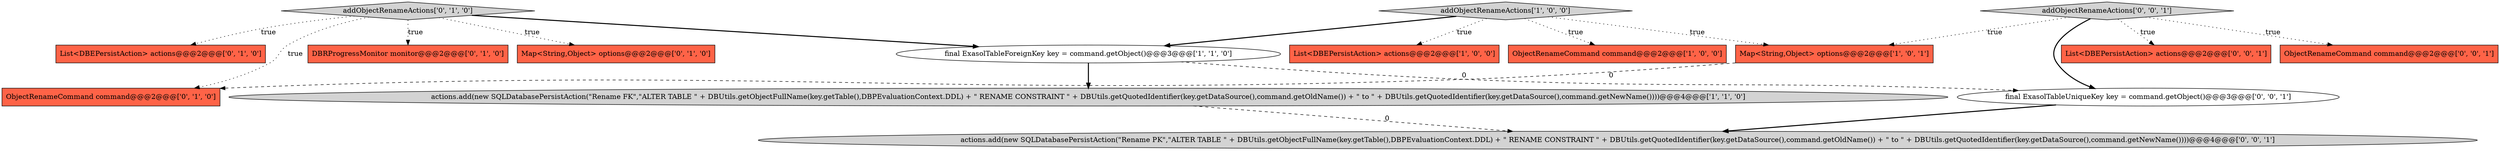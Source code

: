 digraph {
0 [style = filled, label = "actions.add(new SQLDatabasePersistAction(\"Rename FK\",\"ALTER TABLE \" + DBUtils.getObjectFullName(key.getTable(),DBPEvaluationContext.DDL) + \" RENAME CONSTRAINT \" + DBUtils.getQuotedIdentifier(key.getDataSource(),command.getOldName()) + \" to \" + DBUtils.getQuotedIdentifier(key.getDataSource(),command.getNewName())))@@@4@@@['1', '1', '0']", fillcolor = lightgray, shape = ellipse image = "AAA0AAABBB1BBB"];
4 [style = filled, label = "ObjectRenameCommand command@@@2@@@['1', '0', '0']", fillcolor = tomato, shape = box image = "AAA0AAABBB1BBB"];
9 [style = filled, label = "Map<String,Object> options@@@2@@@['0', '1', '0']", fillcolor = tomato, shape = box image = "AAA0AAABBB2BBB"];
7 [style = filled, label = "List<DBEPersistAction> actions@@@2@@@['0', '1', '0']", fillcolor = tomato, shape = box image = "AAA0AAABBB2BBB"];
10 [style = filled, label = "ObjectRenameCommand command@@@2@@@['0', '1', '0']", fillcolor = tomato, shape = box image = "AAA1AAABBB2BBB"];
6 [style = filled, label = "DBRProgressMonitor monitor@@@2@@@['0', '1', '0']", fillcolor = tomato, shape = box image = "AAA0AAABBB2BBB"];
5 [style = filled, label = "Map<String,Object> options@@@2@@@['1', '0', '1']", fillcolor = tomato, shape = box image = "AAA0AAABBB1BBB"];
12 [style = filled, label = "actions.add(new SQLDatabasePersistAction(\"Rename PK\",\"ALTER TABLE \" + DBUtils.getObjectFullName(key.getTable(),DBPEvaluationContext.DDL) + \" RENAME CONSTRAINT \" + DBUtils.getQuotedIdentifier(key.getDataSource(),command.getOldName()) + \" to \" + DBUtils.getQuotedIdentifier(key.getDataSource(),command.getNewName())))@@@4@@@['0', '0', '1']", fillcolor = lightgray, shape = ellipse image = "AAA0AAABBB3BBB"];
15 [style = filled, label = "final ExasolTableUniqueKey key = command.getObject()@@@3@@@['0', '0', '1']", fillcolor = white, shape = ellipse image = "AAA0AAABBB3BBB"];
8 [style = filled, label = "addObjectRenameActions['0', '1', '0']", fillcolor = lightgray, shape = diamond image = "AAA0AAABBB2BBB"];
2 [style = filled, label = "addObjectRenameActions['1', '0', '0']", fillcolor = lightgray, shape = diamond image = "AAA0AAABBB1BBB"];
3 [style = filled, label = "List<DBEPersistAction> actions@@@2@@@['1', '0', '0']", fillcolor = tomato, shape = box image = "AAA0AAABBB1BBB"];
11 [style = filled, label = "addObjectRenameActions['0', '0', '1']", fillcolor = lightgray, shape = diamond image = "AAA0AAABBB3BBB"];
13 [style = filled, label = "List<DBEPersistAction> actions@@@2@@@['0', '0', '1']", fillcolor = tomato, shape = box image = "AAA0AAABBB3BBB"];
14 [style = filled, label = "ObjectRenameCommand command@@@2@@@['0', '0', '1']", fillcolor = tomato, shape = box image = "AAA0AAABBB3BBB"];
1 [style = filled, label = "final ExasolTableForeignKey key = command.getObject()@@@3@@@['1', '1', '0']", fillcolor = white, shape = ellipse image = "AAA0AAABBB1BBB"];
2->3 [style = dotted, label="true"];
8->1 [style = bold, label=""];
8->7 [style = dotted, label="true"];
15->12 [style = bold, label=""];
11->5 [style = dotted, label="true"];
8->9 [style = dotted, label="true"];
1->0 [style = bold, label=""];
8->6 [style = dotted, label="true"];
11->13 [style = dotted, label="true"];
2->5 [style = dotted, label="true"];
8->10 [style = dotted, label="true"];
5->10 [style = dashed, label="0"];
0->12 [style = dashed, label="0"];
2->1 [style = bold, label=""];
1->15 [style = dashed, label="0"];
11->15 [style = bold, label=""];
2->4 [style = dotted, label="true"];
11->14 [style = dotted, label="true"];
}
